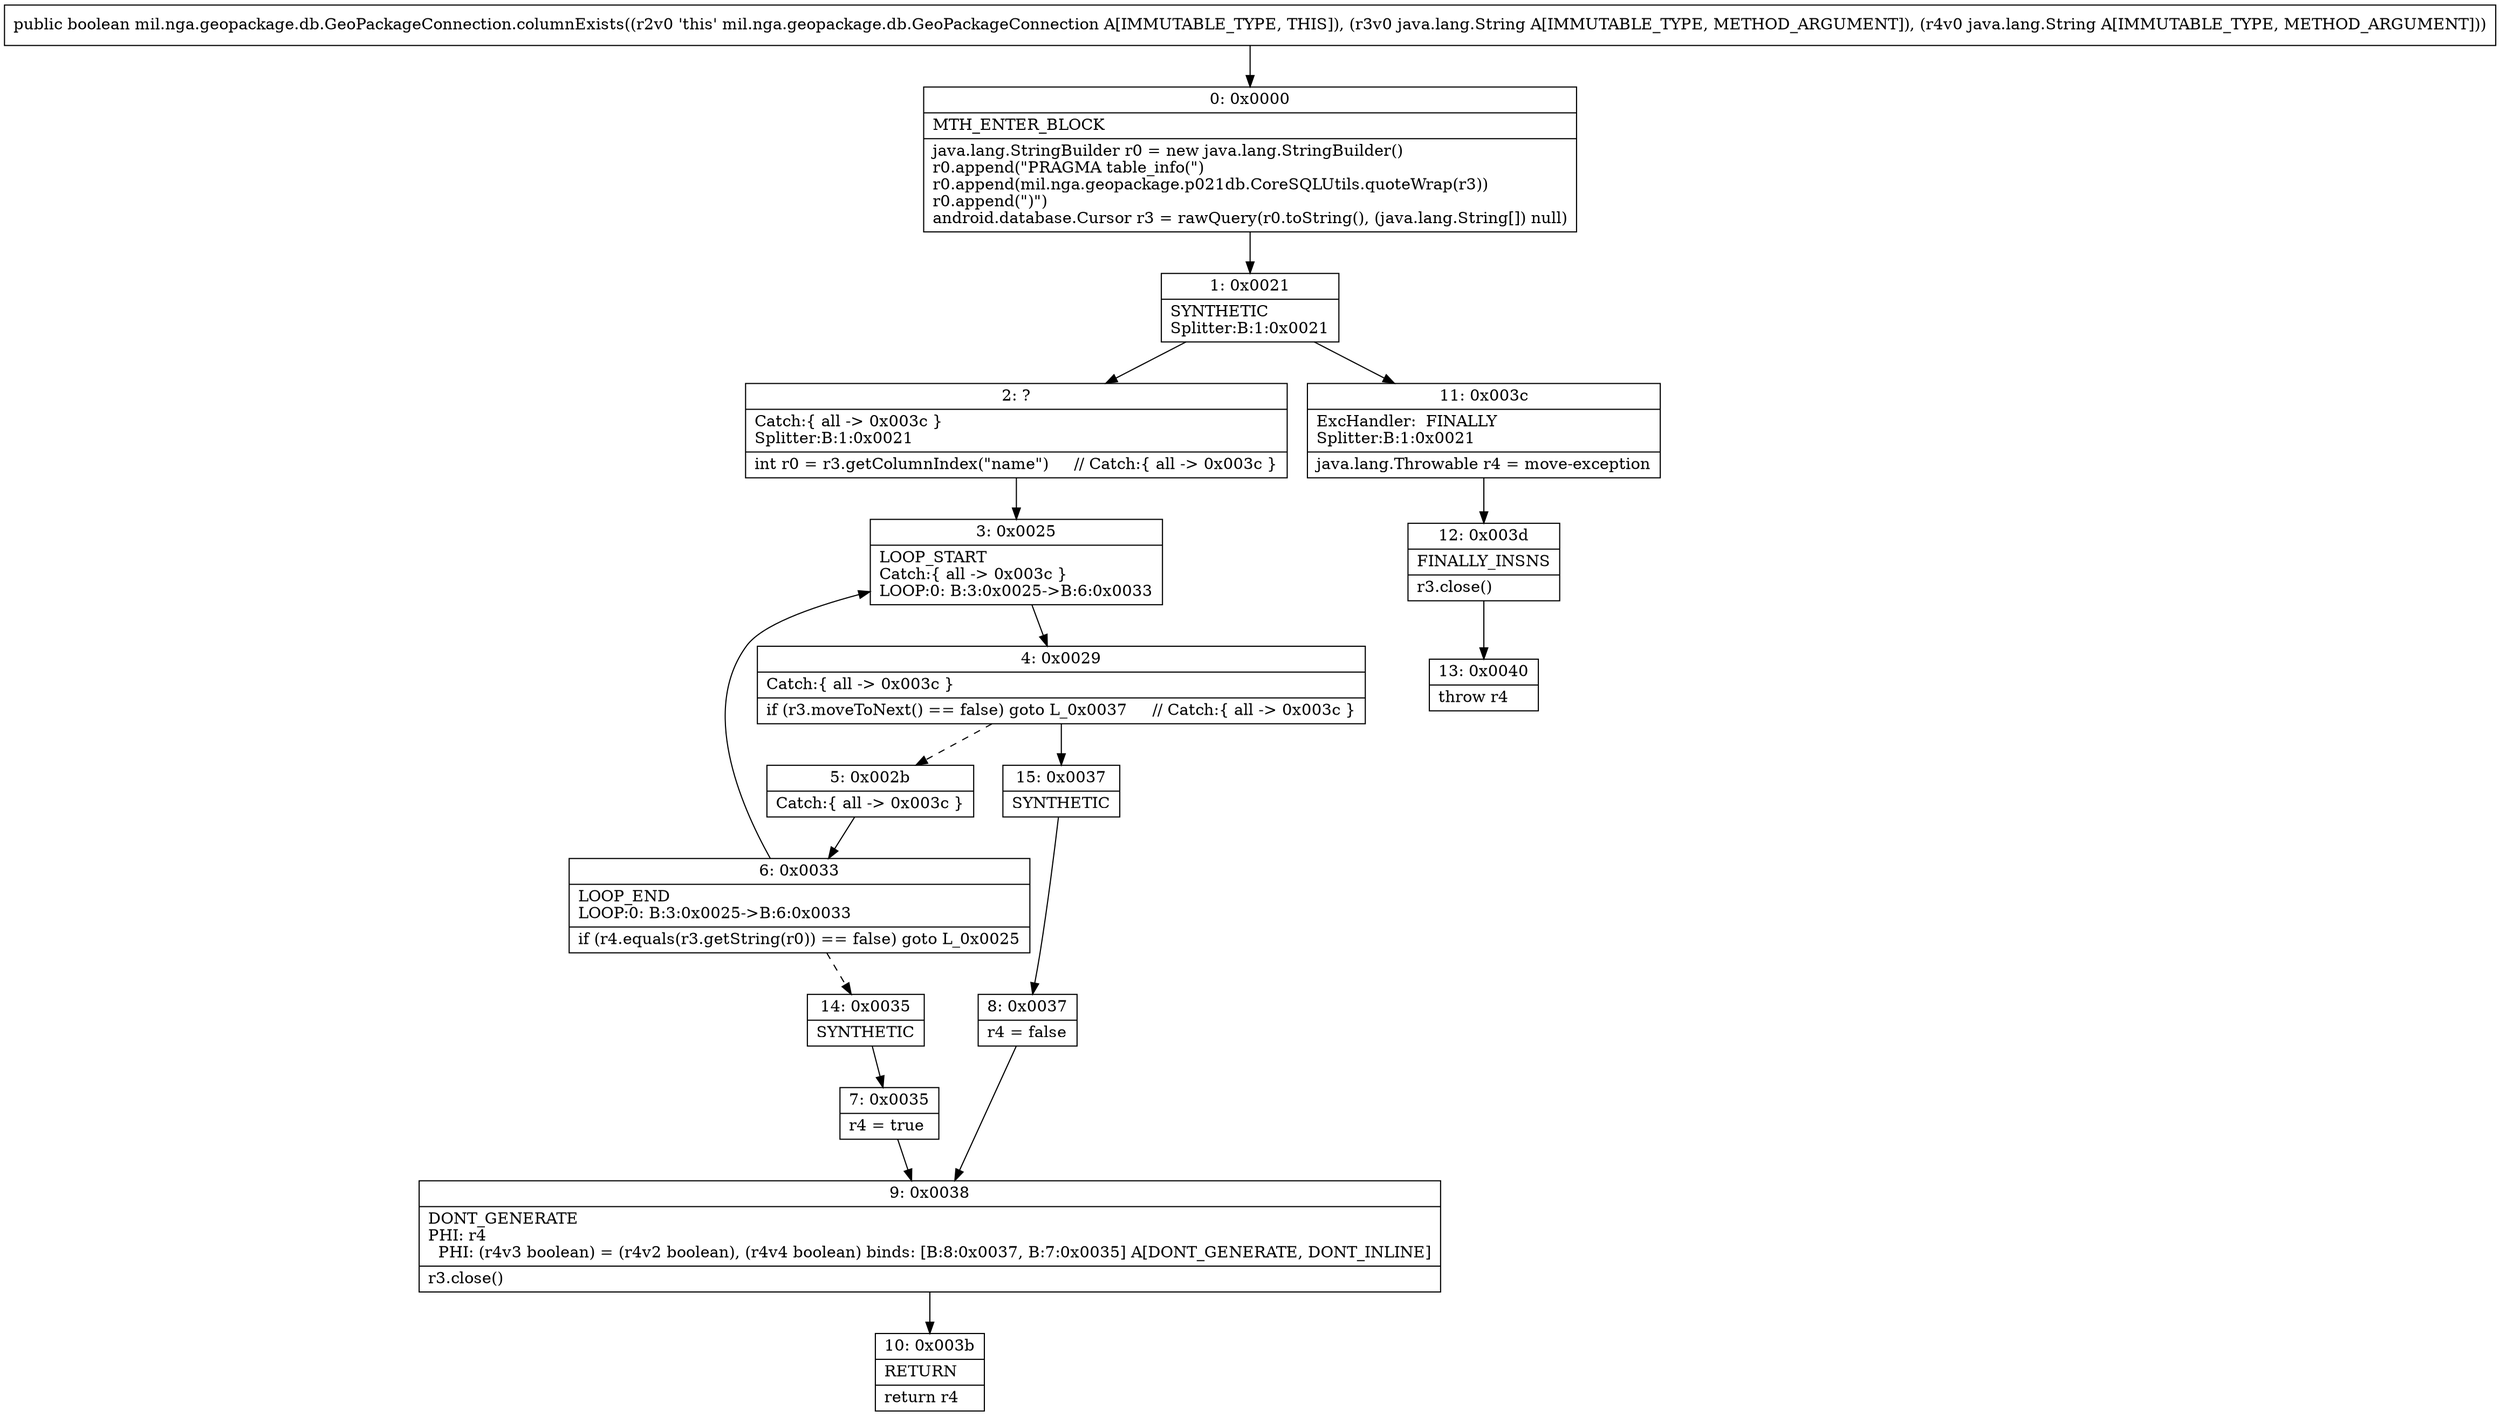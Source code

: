 digraph "CFG formil.nga.geopackage.db.GeoPackageConnection.columnExists(Ljava\/lang\/String;Ljava\/lang\/String;)Z" {
Node_0 [shape=record,label="{0\:\ 0x0000|MTH_ENTER_BLOCK\l|java.lang.StringBuilder r0 = new java.lang.StringBuilder()\lr0.append(\"PRAGMA table_info(\")\lr0.append(mil.nga.geopackage.p021db.CoreSQLUtils.quoteWrap(r3))\lr0.append(\")\")\landroid.database.Cursor r3 = rawQuery(r0.toString(), (java.lang.String[]) null)\l}"];
Node_1 [shape=record,label="{1\:\ 0x0021|SYNTHETIC\lSplitter:B:1:0x0021\l}"];
Node_2 [shape=record,label="{2\:\ ?|Catch:\{ all \-\> 0x003c \}\lSplitter:B:1:0x0021\l|int r0 = r3.getColumnIndex(\"name\")     \/\/ Catch:\{ all \-\> 0x003c \}\l}"];
Node_3 [shape=record,label="{3\:\ 0x0025|LOOP_START\lCatch:\{ all \-\> 0x003c \}\lLOOP:0: B:3:0x0025\-\>B:6:0x0033\l}"];
Node_4 [shape=record,label="{4\:\ 0x0029|Catch:\{ all \-\> 0x003c \}\l|if (r3.moveToNext() == false) goto L_0x0037     \/\/ Catch:\{ all \-\> 0x003c \}\l}"];
Node_5 [shape=record,label="{5\:\ 0x002b|Catch:\{ all \-\> 0x003c \}\l}"];
Node_6 [shape=record,label="{6\:\ 0x0033|LOOP_END\lLOOP:0: B:3:0x0025\-\>B:6:0x0033\l|if (r4.equals(r3.getString(r0)) == false) goto L_0x0025\l}"];
Node_7 [shape=record,label="{7\:\ 0x0035|r4 = true\l}"];
Node_8 [shape=record,label="{8\:\ 0x0037|r4 = false\l}"];
Node_9 [shape=record,label="{9\:\ 0x0038|DONT_GENERATE\lPHI: r4 \l  PHI: (r4v3 boolean) = (r4v2 boolean), (r4v4 boolean) binds: [B:8:0x0037, B:7:0x0035] A[DONT_GENERATE, DONT_INLINE]\l|r3.close()\l}"];
Node_10 [shape=record,label="{10\:\ 0x003b|RETURN\l|return r4\l}"];
Node_11 [shape=record,label="{11\:\ 0x003c|ExcHandler:  FINALLY\lSplitter:B:1:0x0021\l|java.lang.Throwable r4 = move\-exception\l}"];
Node_12 [shape=record,label="{12\:\ 0x003d|FINALLY_INSNS\l|r3.close()\l}"];
Node_13 [shape=record,label="{13\:\ 0x0040|throw r4\l}"];
Node_14 [shape=record,label="{14\:\ 0x0035|SYNTHETIC\l}"];
Node_15 [shape=record,label="{15\:\ 0x0037|SYNTHETIC\l}"];
MethodNode[shape=record,label="{public boolean mil.nga.geopackage.db.GeoPackageConnection.columnExists((r2v0 'this' mil.nga.geopackage.db.GeoPackageConnection A[IMMUTABLE_TYPE, THIS]), (r3v0 java.lang.String A[IMMUTABLE_TYPE, METHOD_ARGUMENT]), (r4v0 java.lang.String A[IMMUTABLE_TYPE, METHOD_ARGUMENT])) }"];
MethodNode -> Node_0;
Node_0 -> Node_1;
Node_1 -> Node_2;
Node_1 -> Node_11;
Node_2 -> Node_3;
Node_3 -> Node_4;
Node_4 -> Node_5[style=dashed];
Node_4 -> Node_15;
Node_5 -> Node_6;
Node_6 -> Node_3;
Node_6 -> Node_14[style=dashed];
Node_7 -> Node_9;
Node_8 -> Node_9;
Node_9 -> Node_10;
Node_11 -> Node_12;
Node_12 -> Node_13;
Node_14 -> Node_7;
Node_15 -> Node_8;
}

